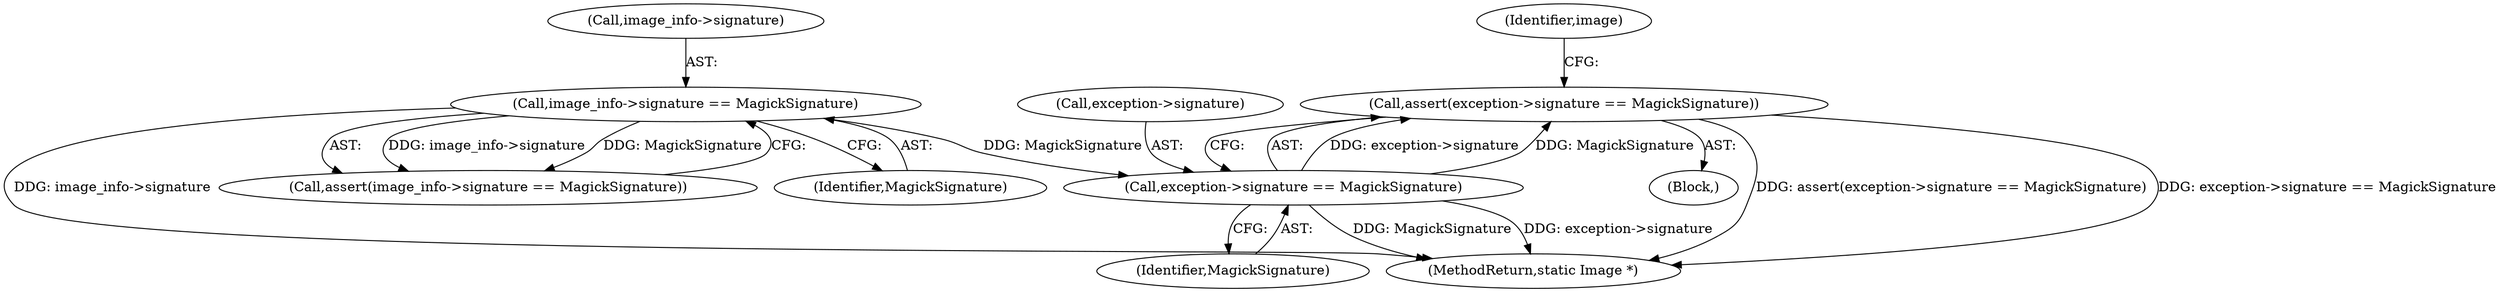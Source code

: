 digraph "0_ImageMagick_8598a497e2d1f556a34458cf54b40ba40674734c@API" {
"1000194" [label="(Call,assert(exception->signature == MagickSignature))"];
"1000195" [label="(Call,exception->signature == MagickSignature)"];
"1000168" [label="(Call,image_info->signature == MagickSignature)"];
"1000195" [label="(Call,exception->signature == MagickSignature)"];
"1000119" [label="(Block,)"];
"1000201" [label="(Identifier,image)"];
"1002260" [label="(MethodReturn,static Image *)"];
"1000168" [label="(Call,image_info->signature == MagickSignature)"];
"1000169" [label="(Call,image_info->signature)"];
"1000199" [label="(Identifier,MagickSignature)"];
"1000194" [label="(Call,assert(exception->signature == MagickSignature))"];
"1000167" [label="(Call,assert(image_info->signature == MagickSignature))"];
"1000196" [label="(Call,exception->signature)"];
"1000172" [label="(Identifier,MagickSignature)"];
"1000194" -> "1000119"  [label="AST: "];
"1000194" -> "1000195"  [label="CFG: "];
"1000195" -> "1000194"  [label="AST: "];
"1000201" -> "1000194"  [label="CFG: "];
"1000194" -> "1002260"  [label="DDG: assert(exception->signature == MagickSignature)"];
"1000194" -> "1002260"  [label="DDG: exception->signature == MagickSignature"];
"1000195" -> "1000194"  [label="DDG: exception->signature"];
"1000195" -> "1000194"  [label="DDG: MagickSignature"];
"1000195" -> "1000199"  [label="CFG: "];
"1000196" -> "1000195"  [label="AST: "];
"1000199" -> "1000195"  [label="AST: "];
"1000195" -> "1002260"  [label="DDG: MagickSignature"];
"1000195" -> "1002260"  [label="DDG: exception->signature"];
"1000168" -> "1000195"  [label="DDG: MagickSignature"];
"1000168" -> "1000167"  [label="AST: "];
"1000168" -> "1000172"  [label="CFG: "];
"1000169" -> "1000168"  [label="AST: "];
"1000172" -> "1000168"  [label="AST: "];
"1000167" -> "1000168"  [label="CFG: "];
"1000168" -> "1002260"  [label="DDG: image_info->signature"];
"1000168" -> "1000167"  [label="DDG: image_info->signature"];
"1000168" -> "1000167"  [label="DDG: MagickSignature"];
}
